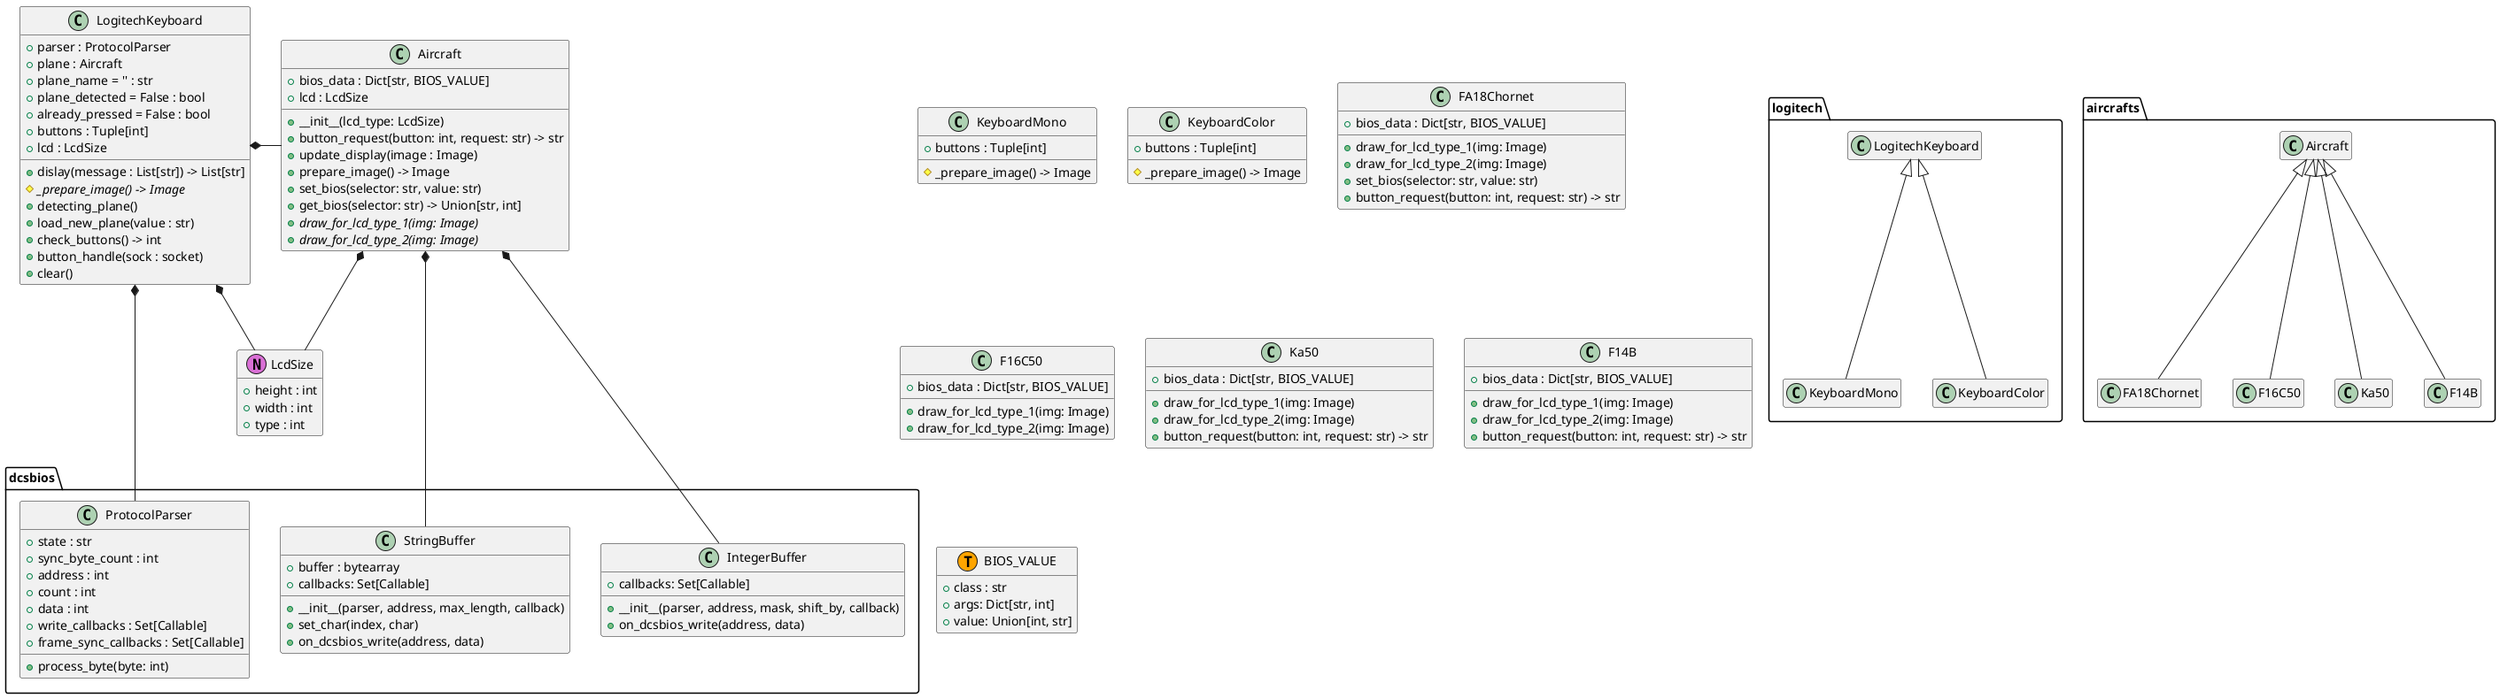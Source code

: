 @startuml
hide empty members

package dcsbios {
    class ProtocolParser {
        + state : str
        + sync_byte_count : int
        + address : int
        + count : int
        + data : int
        + write_callbacks : Set[Callable]
        + frame_sync_callbacks : Set[Callable]
        + process_byte(byte: int)
    }

    class StringBuffer {
        + buffer : bytearray
        + callbacks: Set[Callable]
        + __init__(parser, address, max_length, callback)
        + set_char(index, char)
        + on_dcsbios_write(address, data)
    }

    class IntegerBuffer {
        + callbacks: Set[Callable]
        + __init__(parser, address, mask, shift_by, callback)
        + on_dcsbios_write(address, data)
    }
}

package logitech {
    LogitechKeyboard <|-- KeyboardMono
    LogitechKeyboard <|-- KeyboardColor
}

class LogitechKeyboard {
    + parser : ProtocolParser
    + plane : Aircraft
    + plane_name = '' : str
    + plane_detected = False : bool
    + already_pressed = False : bool
    + buttons : Tuple[int]
    + lcd : LcdSize
    + dislay(message : List[str]) -> List[str]
    # {abstract} _prepare_image() -> Image
    + detecting_plane()
    + load_new_plane(value : str)
    + check_buttons() -> int
    + button_handle(sock : socket)
    + clear()
}

class KeyboardMono {
    + buttons : Tuple[int]
    # _prepare_image() -> Image
}

class KeyboardColor {
    + buttons : Tuple[int]
    # _prepare_image() -> Image
}


package aircrafts {
  Aircraft <|-- FA18Chornet
  Aircraft <|-- F16C50
  Aircraft <|-- Ka50
  Aircraft <|-- F14B
}

class Aircraft {
    + bios_data : Dict[str, BIOS_VALUE]
    + lcd : LcdSize
    + __init__(lcd_type: LcdSize)
    + button_request(button: int, request: str) -> str
    + update_display(image : Image)
    + prepare_image() -> Image
    + set_bios(selector: str, value: str)
    + get_bios(selector: str) -> Union[str, int]
    + {abstract} draw_for_lcd_type_1(img: Image)
    + {abstract} draw_for_lcd_type_2(img: Image)
}

class FA18Chornet {
    + bios_data : Dict[str, BIOS_VALUE]
    + draw_for_lcd_type_1(img: Image)
    + draw_for_lcd_type_2(img: Image)
    + set_bios(selector: str, value: str)
    + button_request(button: int, request: str) -> str
}

class F16C50 {
    + bios_data : Dict[str, BIOS_VALUE]
    + draw_for_lcd_type_1(img: Image)
    + draw_for_lcd_type_2(img: Image)
}

class Ka50 {
    + bios_data : Dict[str, BIOS_VALUE]
    + draw_for_lcd_type_1(img: Image)
    + draw_for_lcd_type_2(img: Image)
    + button_request(button: int, request: str) -> str
}

class F14B {
    + bios_data : Dict[str, BIOS_VALUE]
    + draw_for_lcd_type_1(img: Image)
    + draw_for_lcd_type_2(img: Image)
    + button_request(button: int, request: str) -> str
}

LogitechKeyboard *- Aircraft
LogitechKeyboard *- LcdSize
LogitechKeyboard *--- ProtocolParser
Aircraft *-- LcdSize
Aircraft *-- StringBuffer
Aircraft *-- IntegerBuffer

class BIOS_VALUE <<(T,orange)>> {
    + class : str
    + args: Dict[str, int]
    + value: Union[int, str]
}

class LcdSize <<(N,orchid)>> {
    + height : int
    + width : int
    + type : int
}
@enduml
